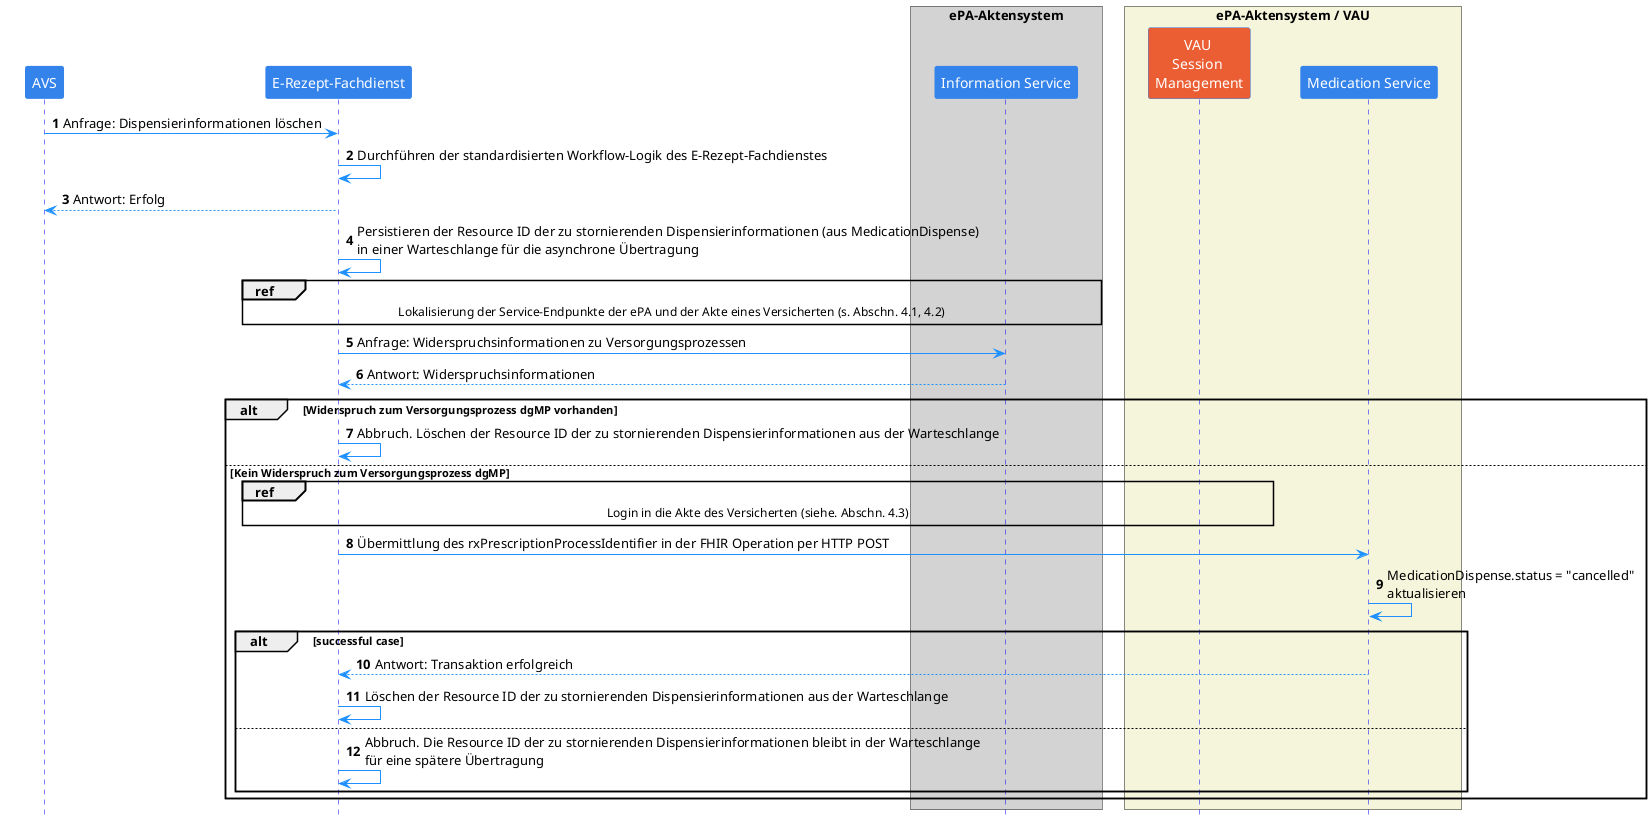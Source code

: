 @startuml

skinparam Shadowing false
skinparam ParticipantPadding 20
skinparam BoxPadding 10

skinparam sequence {
    ArrowColor DodgerBlue
    ActorBorderColor DodgerBlue
    LifeLineBorderColor Blue

    ParticipantBackgroundColor #3483eb
    ParticipantBorderColor #3483eb
    ParticipantFontSize 14
    ParticipantFontColor White

    ActorBackgroundColor #3483eb
    ActorFontSize 14
    NoteBackgroundColor #3483eb
}

hide footbox
autonumber

participant "AVS" as PVS
participant "E-Rezept-Fachdienst" as ERFD

box "ePA-Aktensystem" #LightGray
    participant "Information Service" as IS
end box

box "ePA-Aktensystem / VAU" #Beige
    participant "VAU \nSession \nManagement" as VAU #eb5e34
    participant "Medication Service" as EPA
end box

PVS -> ERFD: Anfrage: Dispensierinformationen löschen
ERFD -> ERFD: Durchführen der standardisierten Workflow-Logik des E-Rezept-Fachdienstes
ERFD --> PVS: Antwort: Erfolg

ERFD -> ERFD: Persistieren der Resource ID der zu stornierenden Dispensierinformationen (aus MedicationDispense)\nin einer Warteschlange für die asynchrone Übertragung

ref over ERFD, IS: Lokalisierung der Service-Endpunkte der ePA und der Akte eines Versicherten (s. Abschn. 4.1, 4.2)

ERFD -> IS: Anfrage: Widerspruchsinformationen zu Versorgungsprozessen
IS --> ERFD: Antwort: Widerspruchsinformationen

alt Widerspruch zum Versorgungsprozess dgMP vorhanden
    ERFD -> ERFD: Abbruch. Löschen der Resource ID der zu stornierenden Dispensierinformationen aus der Warteschlange
else Kein Widerspruch zum Versorgungsprozess dgMP

    ref over ERFD, VAU: Login in die Akte des Versicherten (siehe. Abschn. 4.3)

    ERFD -> EPA: Übermittlung des rxPrescriptionProcessIdentifier in der FHIR Operation per HTTP POST
    EPA -> EPA: MedicationDispense.status = "cancelled"\naktualisieren

    alt successful case
        EPA --> ERFD: Antwort: Transaktion erfolgreich
        ERFD -> ERFD: Löschen der Resource ID der zu stornierenden Dispensierinformationen aus der Warteschlange
    else
        ERFD -> ERFD: Abbruch. Die Resource ID der zu stornierenden Dispensierinformationen bleibt in der Warteschlange\nfür eine spätere Übertragung
    end

end

@enduml